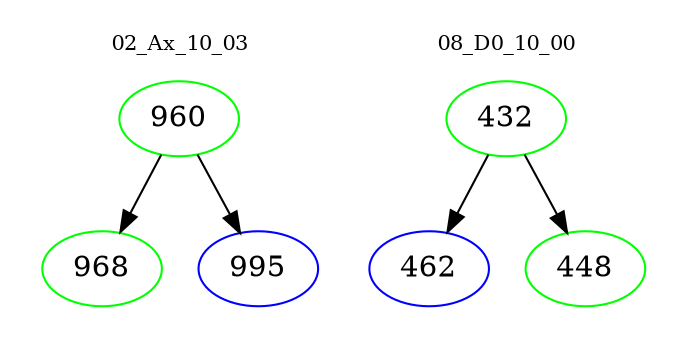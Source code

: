 digraph{
subgraph cluster_0 {
color = white
label = "02_Ax_10_03";
fontsize=10;
T0_960 [label="960", color="green"]
T0_960 -> T0_968 [color="black"]
T0_968 [label="968", color="green"]
T0_960 -> T0_995 [color="black"]
T0_995 [label="995", color="blue"]
}
subgraph cluster_1 {
color = white
label = "08_D0_10_00";
fontsize=10;
T1_432 [label="432", color="green"]
T1_432 -> T1_462 [color="black"]
T1_462 [label="462", color="blue"]
T1_432 -> T1_448 [color="black"]
T1_448 [label="448", color="green"]
}
}
